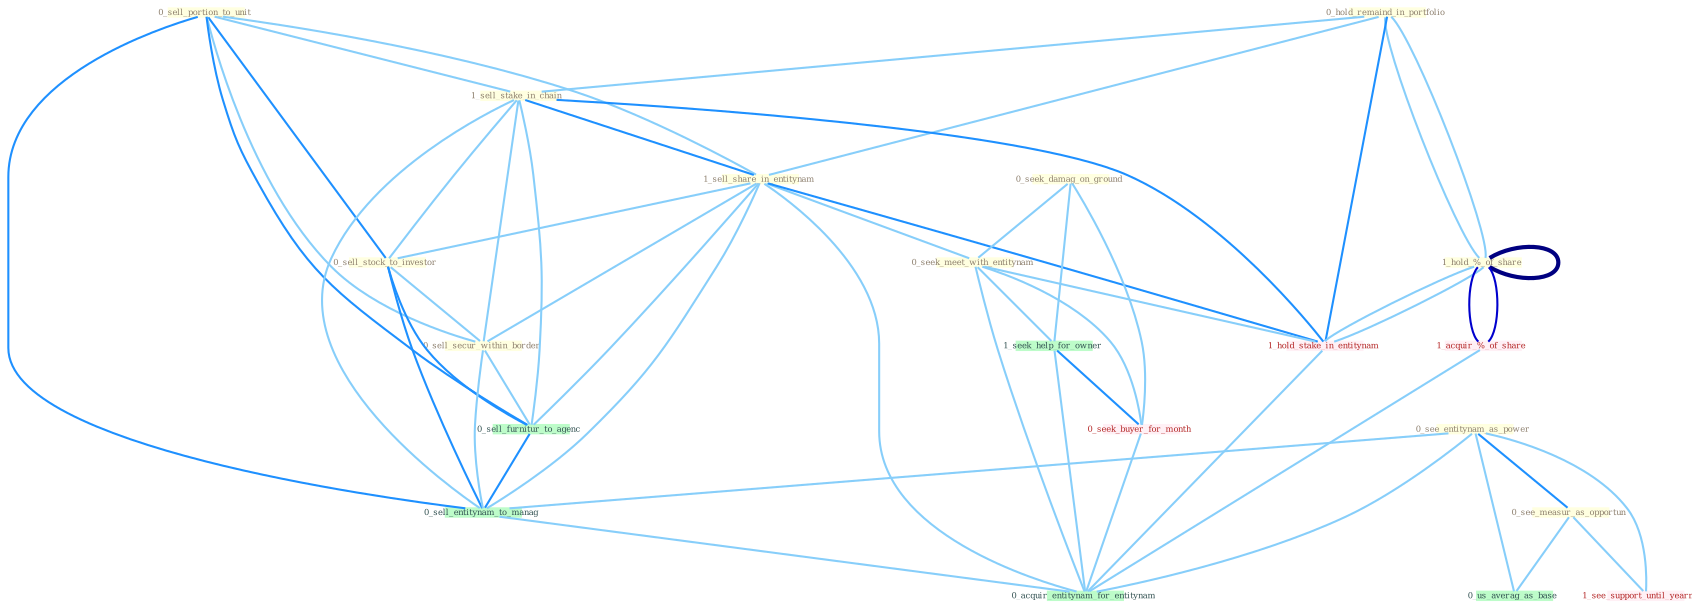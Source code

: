 Graph G{ 
    node
    [shape=polygon,style=filled,width=.5,height=.06,color="#BDFCC9",fixedsize=true,fontsize=4,
    fontcolor="#2f4f4f"];
    {node
    [color="#ffffe0", fontcolor="#8b7d6b"] "0_hold_remaind_in_portfolio " "0_sell_portion_to_unit " "1_sell_stake_in_chain " "1_hold_%_of_share " "0_see_entitynam_as_power " "1_sell_share_in_entitynam " "0_seek_damag_on_ground " "0_seek_meet_with_entitynam " "0_sell_stock_to_investor " "0_sell_secur_within_border " "0_see_measur_as_opportun "}
{node [color="#fff0f5", fontcolor="#b22222"] "1_hold_%_of_share " "1_hold_stake_in_entitynam " "0_seek_buyer_for_month " "1_acquir_%_of_share " "1_see_support_until_yearnum "}
edge [color="#B0E2FF"];

	"0_hold_remaind_in_portfolio " -- "1_sell_stake_in_chain " [w="1", color="#87cefa" ];
	"0_hold_remaind_in_portfolio " -- "1_hold_%_of_share " [w="1", color="#87cefa" ];
	"0_hold_remaind_in_portfolio " -- "1_sell_share_in_entitynam " [w="1", color="#87cefa" ];
	"0_hold_remaind_in_portfolio " -- "1_hold_%_of_share " [w="1", color="#87cefa" ];
	"0_hold_remaind_in_portfolio " -- "1_hold_stake_in_entitynam " [w="2", color="#1e90ff" , len=0.8];
	"0_sell_portion_to_unit " -- "1_sell_stake_in_chain " [w="1", color="#87cefa" ];
	"0_sell_portion_to_unit " -- "1_sell_share_in_entitynam " [w="1", color="#87cefa" ];
	"0_sell_portion_to_unit " -- "0_sell_stock_to_investor " [w="2", color="#1e90ff" , len=0.8];
	"0_sell_portion_to_unit " -- "0_sell_secur_within_border " [w="1", color="#87cefa" ];
	"0_sell_portion_to_unit " -- "0_sell_furnitur_to_agenc " [w="2", color="#1e90ff" , len=0.8];
	"0_sell_portion_to_unit " -- "0_sell_entitynam_to_manag " [w="2", color="#1e90ff" , len=0.8];
	"1_sell_stake_in_chain " -- "1_sell_share_in_entitynam " [w="2", color="#1e90ff" , len=0.8];
	"1_sell_stake_in_chain " -- "0_sell_stock_to_investor " [w="1", color="#87cefa" ];
	"1_sell_stake_in_chain " -- "0_sell_secur_within_border " [w="1", color="#87cefa" ];
	"1_sell_stake_in_chain " -- "1_hold_stake_in_entitynam " [w="2", color="#1e90ff" , len=0.8];
	"1_sell_stake_in_chain " -- "0_sell_furnitur_to_agenc " [w="1", color="#87cefa" ];
	"1_sell_stake_in_chain " -- "0_sell_entitynam_to_manag " [w="1", color="#87cefa" ];
	"1_hold_%_of_share " -- "1_hold_%_of_share " [w="4", style=bold, color="#000080", len=0.4];
	"1_hold_%_of_share " -- "1_hold_stake_in_entitynam " [w="1", color="#87cefa" ];
	"1_hold_%_of_share " -- "1_acquir_%_of_share " [w="3", color="#0000cd" , len=0.6];
	"0_see_entitynam_as_power " -- "0_see_measur_as_opportun " [w="2", color="#1e90ff" , len=0.8];
	"0_see_entitynam_as_power " -- "1_see_support_until_yearnum " [w="1", color="#87cefa" ];
	"0_see_entitynam_as_power " -- "0_us_averag_as_base " [w="1", color="#87cefa" ];
	"0_see_entitynam_as_power " -- "0_sell_entitynam_to_manag " [w="1", color="#87cefa" ];
	"0_see_entitynam_as_power " -- "0_acquir_entitynam_for_entitynam " [w="1", color="#87cefa" ];
	"1_sell_share_in_entitynam " -- "0_seek_meet_with_entitynam " [w="1", color="#87cefa" ];
	"1_sell_share_in_entitynam " -- "0_sell_stock_to_investor " [w="1", color="#87cefa" ];
	"1_sell_share_in_entitynam " -- "0_sell_secur_within_border " [w="1", color="#87cefa" ];
	"1_sell_share_in_entitynam " -- "1_hold_stake_in_entitynam " [w="2", color="#1e90ff" , len=0.8];
	"1_sell_share_in_entitynam " -- "0_sell_furnitur_to_agenc " [w="1", color="#87cefa" ];
	"1_sell_share_in_entitynam " -- "0_sell_entitynam_to_manag " [w="1", color="#87cefa" ];
	"1_sell_share_in_entitynam " -- "0_acquir_entitynam_for_entitynam " [w="1", color="#87cefa" ];
	"0_seek_damag_on_ground " -- "0_seek_meet_with_entitynam " [w="1", color="#87cefa" ];
	"0_seek_damag_on_ground " -- "1_seek_help_for_owner " [w="1", color="#87cefa" ];
	"0_seek_damag_on_ground " -- "0_seek_buyer_for_month " [w="1", color="#87cefa" ];
	"0_seek_meet_with_entitynam " -- "1_hold_stake_in_entitynam " [w="1", color="#87cefa" ];
	"0_seek_meet_with_entitynam " -- "1_seek_help_for_owner " [w="1", color="#87cefa" ];
	"0_seek_meet_with_entitynam " -- "0_seek_buyer_for_month " [w="1", color="#87cefa" ];
	"0_seek_meet_with_entitynam " -- "0_acquir_entitynam_for_entitynam " [w="1", color="#87cefa" ];
	"0_sell_stock_to_investor " -- "0_sell_secur_within_border " [w="1", color="#87cefa" ];
	"0_sell_stock_to_investor " -- "0_sell_furnitur_to_agenc " [w="2", color="#1e90ff" , len=0.8];
	"0_sell_stock_to_investor " -- "0_sell_entitynam_to_manag " [w="2", color="#1e90ff" , len=0.8];
	"0_sell_secur_within_border " -- "0_sell_furnitur_to_agenc " [w="1", color="#87cefa" ];
	"0_sell_secur_within_border " -- "0_sell_entitynam_to_manag " [w="1", color="#87cefa" ];
	"0_see_measur_as_opportun " -- "1_see_support_until_yearnum " [w="1", color="#87cefa" ];
	"0_see_measur_as_opportun " -- "0_us_averag_as_base " [w="1", color="#87cefa" ];
	"1_hold_%_of_share " -- "1_hold_stake_in_entitynam " [w="1", color="#87cefa" ];
	"1_hold_%_of_share " -- "1_acquir_%_of_share " [w="3", color="#0000cd" , len=0.6];
	"1_hold_stake_in_entitynam " -- "0_acquir_entitynam_for_entitynam " [w="1", color="#87cefa" ];
	"1_seek_help_for_owner " -- "0_seek_buyer_for_month " [w="2", color="#1e90ff" , len=0.8];
	"1_seek_help_for_owner " -- "0_acquir_entitynam_for_entitynam " [w="1", color="#87cefa" ];
	"0_seek_buyer_for_month " -- "0_acquir_entitynam_for_entitynam " [w="1", color="#87cefa" ];
	"1_acquir_%_of_share " -- "0_acquir_entitynam_for_entitynam " [w="1", color="#87cefa" ];
	"0_sell_furnitur_to_agenc " -- "0_sell_entitynam_to_manag " [w="2", color="#1e90ff" , len=0.8];
	"0_sell_entitynam_to_manag " -- "0_acquir_entitynam_for_entitynam " [w="1", color="#87cefa" ];
}